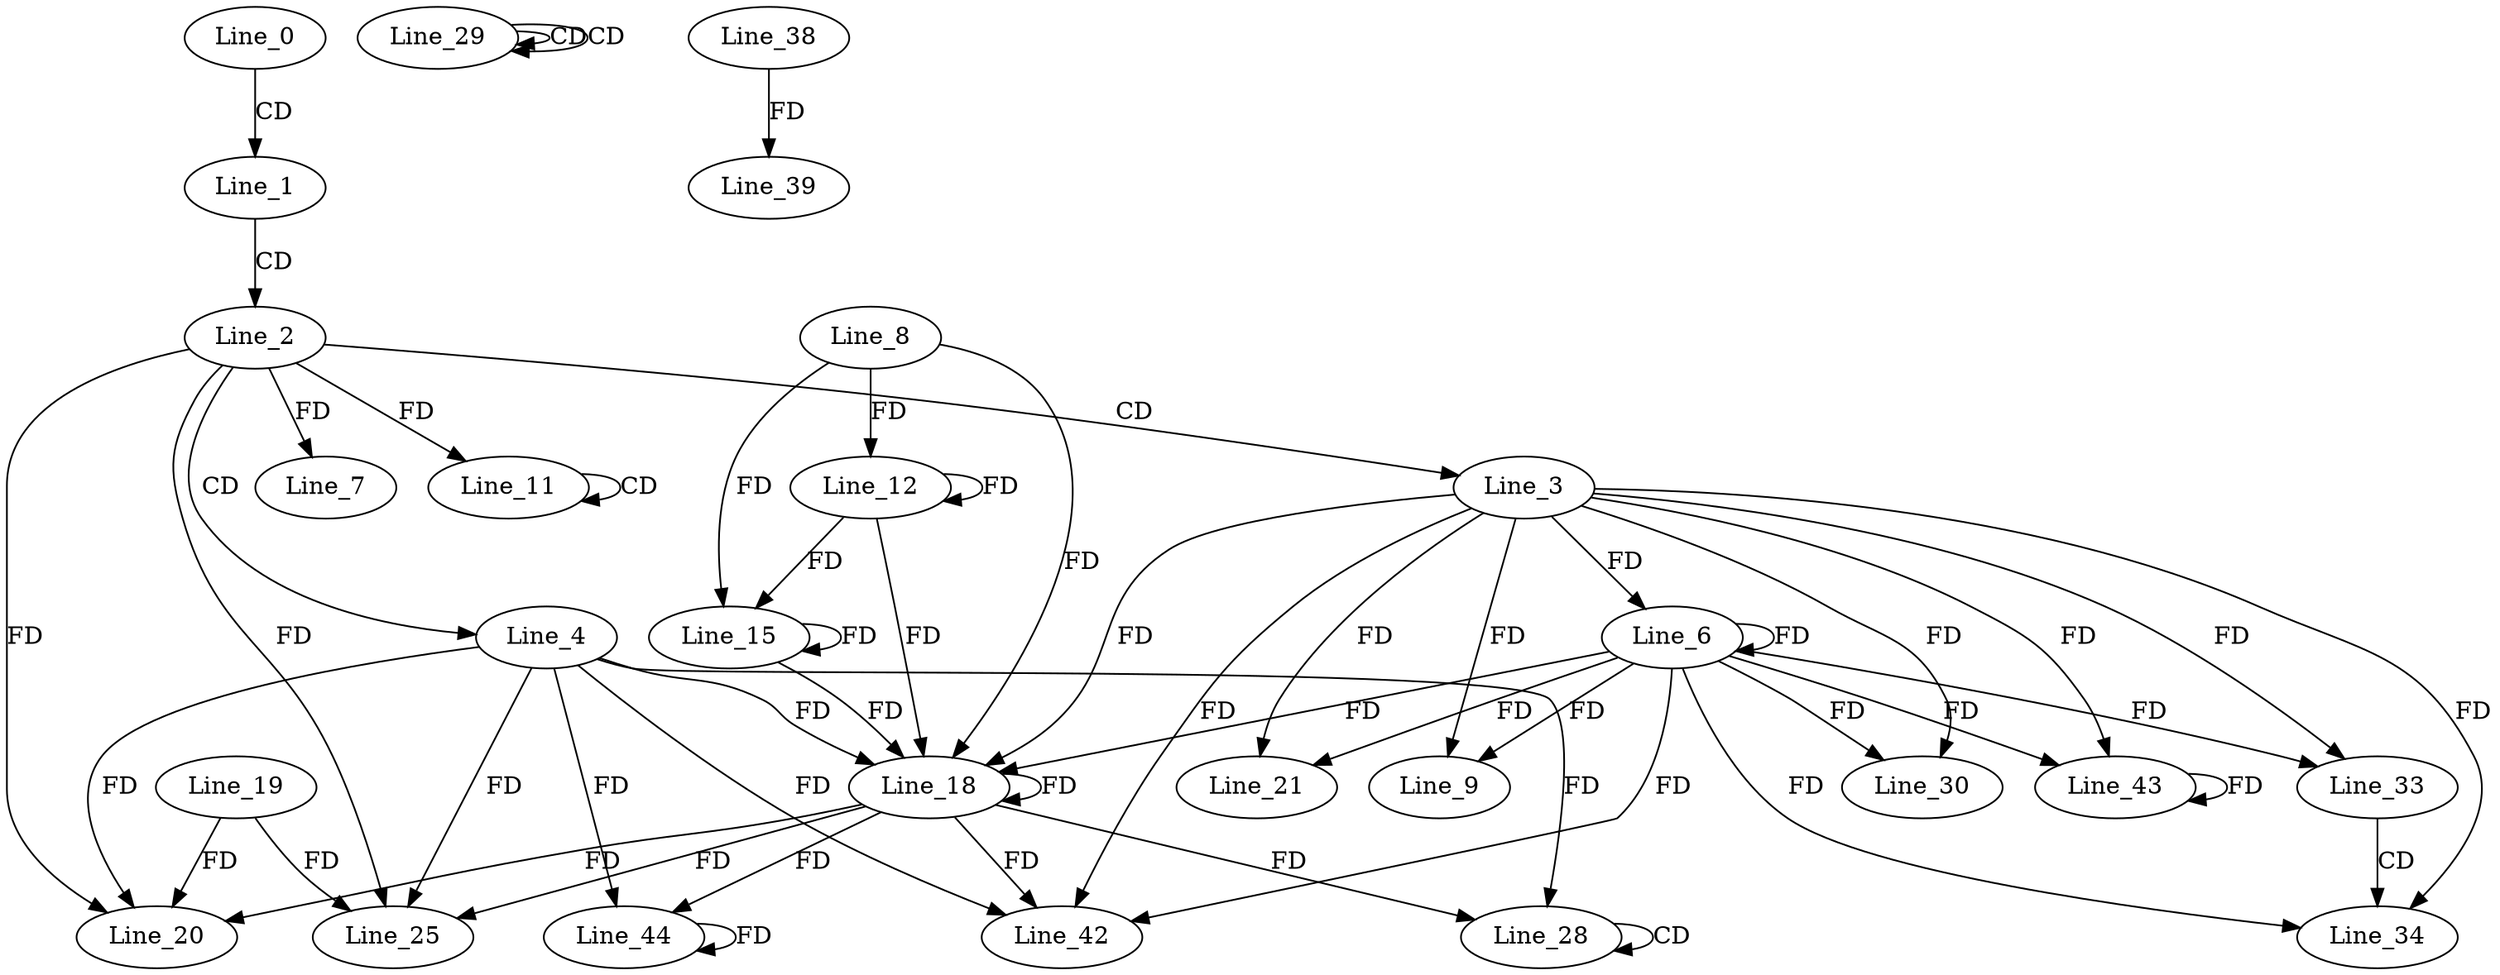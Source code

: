 digraph G {
  Line_0;
  Line_1;
  Line_2;
  Line_3;
  Line_4;
  Line_6;
  Line_6;
  Line_7;
  Line_9;
  Line_11;
  Line_11;
  Line_8;
  Line_12;
  Line_15;
  Line_18;
  Line_18;
  Line_20;
  Line_19;
  Line_20;
  Line_20;
  Line_21;
  Line_25;
  Line_25;
  Line_25;
  Line_28;
  Line_28;
  Line_29;
  Line_29;
  Line_29;
  Line_30;
  Line_33;
  Line_34;
  Line_38;
  Line_39;
  Line_42;
  Line_43;
  Line_44;
  Line_0 -> Line_1 [ label="CD" ];
  Line_1 -> Line_2 [ label="CD" ];
  Line_2 -> Line_3 [ label="CD" ];
  Line_2 -> Line_4 [ label="CD" ];
  Line_3 -> Line_6 [ label="FD" ];
  Line_6 -> Line_6 [ label="FD" ];
  Line_2 -> Line_7 [ label="FD" ];
  Line_3 -> Line_9 [ label="FD" ];
  Line_6 -> Line_9 [ label="FD" ];
  Line_11 -> Line_11 [ label="CD" ];
  Line_2 -> Line_11 [ label="FD" ];
  Line_8 -> Line_12 [ label="FD" ];
  Line_12 -> Line_12 [ label="FD" ];
  Line_8 -> Line_15 [ label="FD" ];
  Line_12 -> Line_15 [ label="FD" ];
  Line_15 -> Line_15 [ label="FD" ];
  Line_4 -> Line_18 [ label="FD" ];
  Line_18 -> Line_18 [ label="FD" ];
  Line_3 -> Line_18 [ label="FD" ];
  Line_6 -> Line_18 [ label="FD" ];
  Line_8 -> Line_18 [ label="FD" ];
  Line_12 -> Line_18 [ label="FD" ];
  Line_15 -> Line_18 [ label="FD" ];
  Line_4 -> Line_20 [ label="FD" ];
  Line_18 -> Line_20 [ label="FD" ];
  Line_19 -> Line_20 [ label="FD" ];
  Line_2 -> Line_20 [ label="FD" ];
  Line_3 -> Line_21 [ label="FD" ];
  Line_6 -> Line_21 [ label="FD" ];
  Line_4 -> Line_25 [ label="FD" ];
  Line_18 -> Line_25 [ label="FD" ];
  Line_19 -> Line_25 [ label="FD" ];
  Line_2 -> Line_25 [ label="FD" ];
  Line_28 -> Line_28 [ label="CD" ];
  Line_4 -> Line_28 [ label="FD" ];
  Line_18 -> Line_28 [ label="FD" ];
  Line_29 -> Line_29 [ label="CD" ];
  Line_29 -> Line_29 [ label="CD" ];
  Line_3 -> Line_30 [ label="FD" ];
  Line_6 -> Line_30 [ label="FD" ];
  Line_3 -> Line_33 [ label="FD" ];
  Line_6 -> Line_33 [ label="FD" ];
  Line_33 -> Line_34 [ label="CD" ];
  Line_3 -> Line_34 [ label="FD" ];
  Line_6 -> Line_34 [ label="FD" ];
  Line_38 -> Line_39 [ label="FD" ];
  Line_3 -> Line_42 [ label="FD" ];
  Line_6 -> Line_42 [ label="FD" ];
  Line_4 -> Line_42 [ label="FD" ];
  Line_18 -> Line_42 [ label="FD" ];
  Line_3 -> Line_43 [ label="FD" ];
  Line_6 -> Line_43 [ label="FD" ];
  Line_43 -> Line_43 [ label="FD" ];
  Line_4 -> Line_44 [ label="FD" ];
  Line_18 -> Line_44 [ label="FD" ];
  Line_44 -> Line_44 [ label="FD" ];
}
